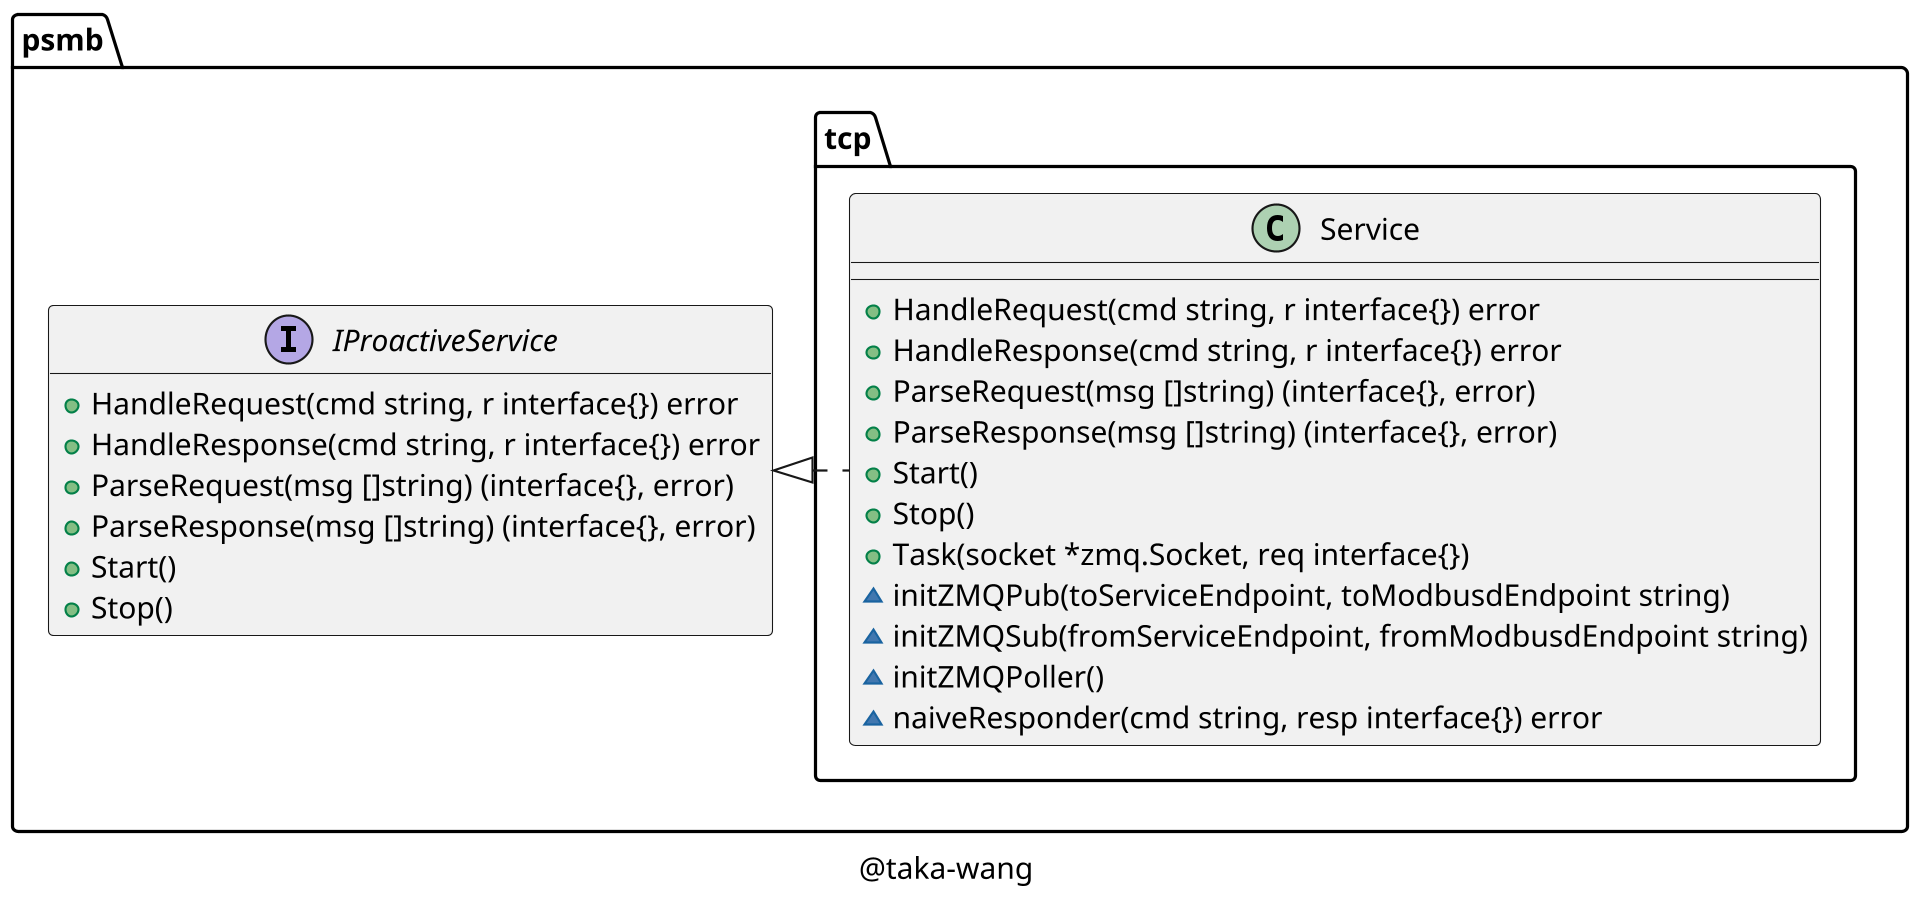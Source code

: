 @startuml

set namespaceSeparator /
scale 1920 width

class psmb/tcp/Service {
    +HandleRequest(cmd string, r interface{}) error
    +HandleResponse(cmd string, r interface{}) error
    +ParseRequest(msg []string) (interface{}, error)
    +ParseResponse(msg []string) (interface{}, error)
    +Start()
    +Stop()
    +Task(socket *zmq.Socket, req interface{})
    ~initZMQPub(toServiceEndpoint, toModbusdEndpoint string)
    ~initZMQSub(fromServiceEndpoint, fromModbusdEndpoint string)
    ~initZMQPoller()
    ~naiveResponder(cmd string, resp interface{}) error
}

interface psmb/IProactiveService {
    +HandleRequest(cmd string, r interface{}) error
    +HandleResponse(cmd string, r interface{}) error
    +ParseRequest(msg []string) (interface{}, error)
    +ParseResponse(msg []string) (interface{}, error)
    +Start()
    +Stop()
}

"psmb/IProactiveService" <|. "psmb/tcp/Service"

caption @taka-wang

hide interface fields

@enduml